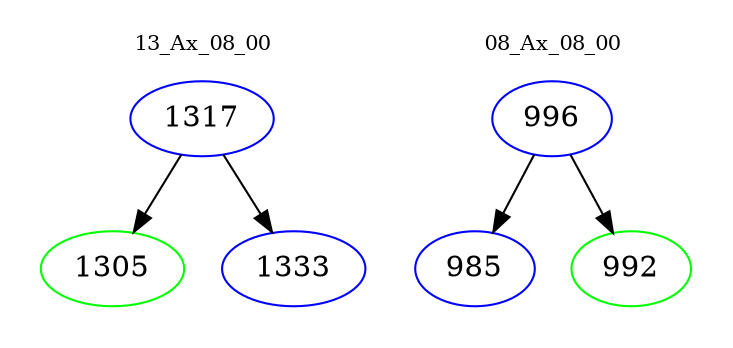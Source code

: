 digraph{
subgraph cluster_0 {
color = white
label = "13_Ax_08_00";
fontsize=10;
T0_1317 [label="1317", color="blue"]
T0_1317 -> T0_1305 [color="black"]
T0_1305 [label="1305", color="green"]
T0_1317 -> T0_1333 [color="black"]
T0_1333 [label="1333", color="blue"]
}
subgraph cluster_1 {
color = white
label = "08_Ax_08_00";
fontsize=10;
T1_996 [label="996", color="blue"]
T1_996 -> T1_985 [color="black"]
T1_985 [label="985", color="blue"]
T1_996 -> T1_992 [color="black"]
T1_992 [label="992", color="green"]
}
}
